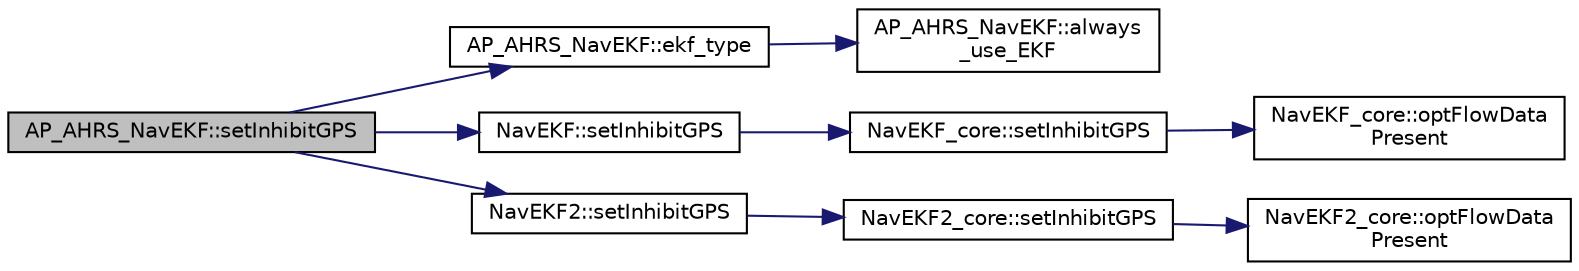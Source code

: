 digraph "AP_AHRS_NavEKF::setInhibitGPS"
{
 // INTERACTIVE_SVG=YES
  edge [fontname="Helvetica",fontsize="10",labelfontname="Helvetica",labelfontsize="10"];
  node [fontname="Helvetica",fontsize="10",shape=record];
  rankdir="LR";
  Node1 [label="AP_AHRS_NavEKF::setInhibitGPS",height=0.2,width=0.4,color="black", fillcolor="grey75", style="filled", fontcolor="black"];
  Node1 -> Node2 [color="midnightblue",fontsize="10",style="solid",fontname="Helvetica"];
  Node2 [label="AP_AHRS_NavEKF::ekf_type",height=0.2,width=0.4,color="black", fillcolor="white", style="filled",URL="$classAP__AHRS__NavEKF.html#a2421598bfc909c228709f99347a5fcea"];
  Node2 -> Node3 [color="midnightblue",fontsize="10",style="solid",fontname="Helvetica"];
  Node3 [label="AP_AHRS_NavEKF::always\l_use_EKF",height=0.2,width=0.4,color="black", fillcolor="white", style="filled",URL="$classAP__AHRS__NavEKF.html#a9af775a381a41ff78ac75a06ba7b1a05"];
  Node1 -> Node4 [color="midnightblue",fontsize="10",style="solid",fontname="Helvetica"];
  Node4 [label="NavEKF::setInhibitGPS",height=0.2,width=0.4,color="black", fillcolor="white", style="filled",URL="$classNavEKF.html#adbbffcb5c98c13ab6b1cef9ead571451"];
  Node4 -> Node5 [color="midnightblue",fontsize="10",style="solid",fontname="Helvetica"];
  Node5 [label="NavEKF_core::setInhibitGPS",height=0.2,width=0.4,color="black", fillcolor="white", style="filled",URL="$classNavEKF__core.html#a9915ef0f5bda6133a2622e72eb7bbfdd"];
  Node5 -> Node6 [color="midnightblue",fontsize="10",style="solid",fontname="Helvetica"];
  Node6 [label="NavEKF_core::optFlowData\lPresent",height=0.2,width=0.4,color="black", fillcolor="white", style="filled",URL="$classNavEKF__core.html#afc8ac1324263f212749dae11defa1fe9"];
  Node1 -> Node7 [color="midnightblue",fontsize="10",style="solid",fontname="Helvetica"];
  Node7 [label="NavEKF2::setInhibitGPS",height=0.2,width=0.4,color="black", fillcolor="white", style="filled",URL="$classNavEKF2.html#a6bc4e26188215be68c7013734e26e56f"];
  Node7 -> Node8 [color="midnightblue",fontsize="10",style="solid",fontname="Helvetica"];
  Node8 [label="NavEKF2_core::setInhibitGPS",height=0.2,width=0.4,color="black", fillcolor="white", style="filled",URL="$classNavEKF2__core.html#a879687ef73bdc560fd17d8f490b1c3b3"];
  Node8 -> Node9 [color="midnightblue",fontsize="10",style="solid",fontname="Helvetica"];
  Node9 [label="NavEKF2_core::optFlowData\lPresent",height=0.2,width=0.4,color="black", fillcolor="white", style="filled",URL="$classNavEKF2__core.html#a63bb14c0de2e83785a5eb5699faa2741"];
}
